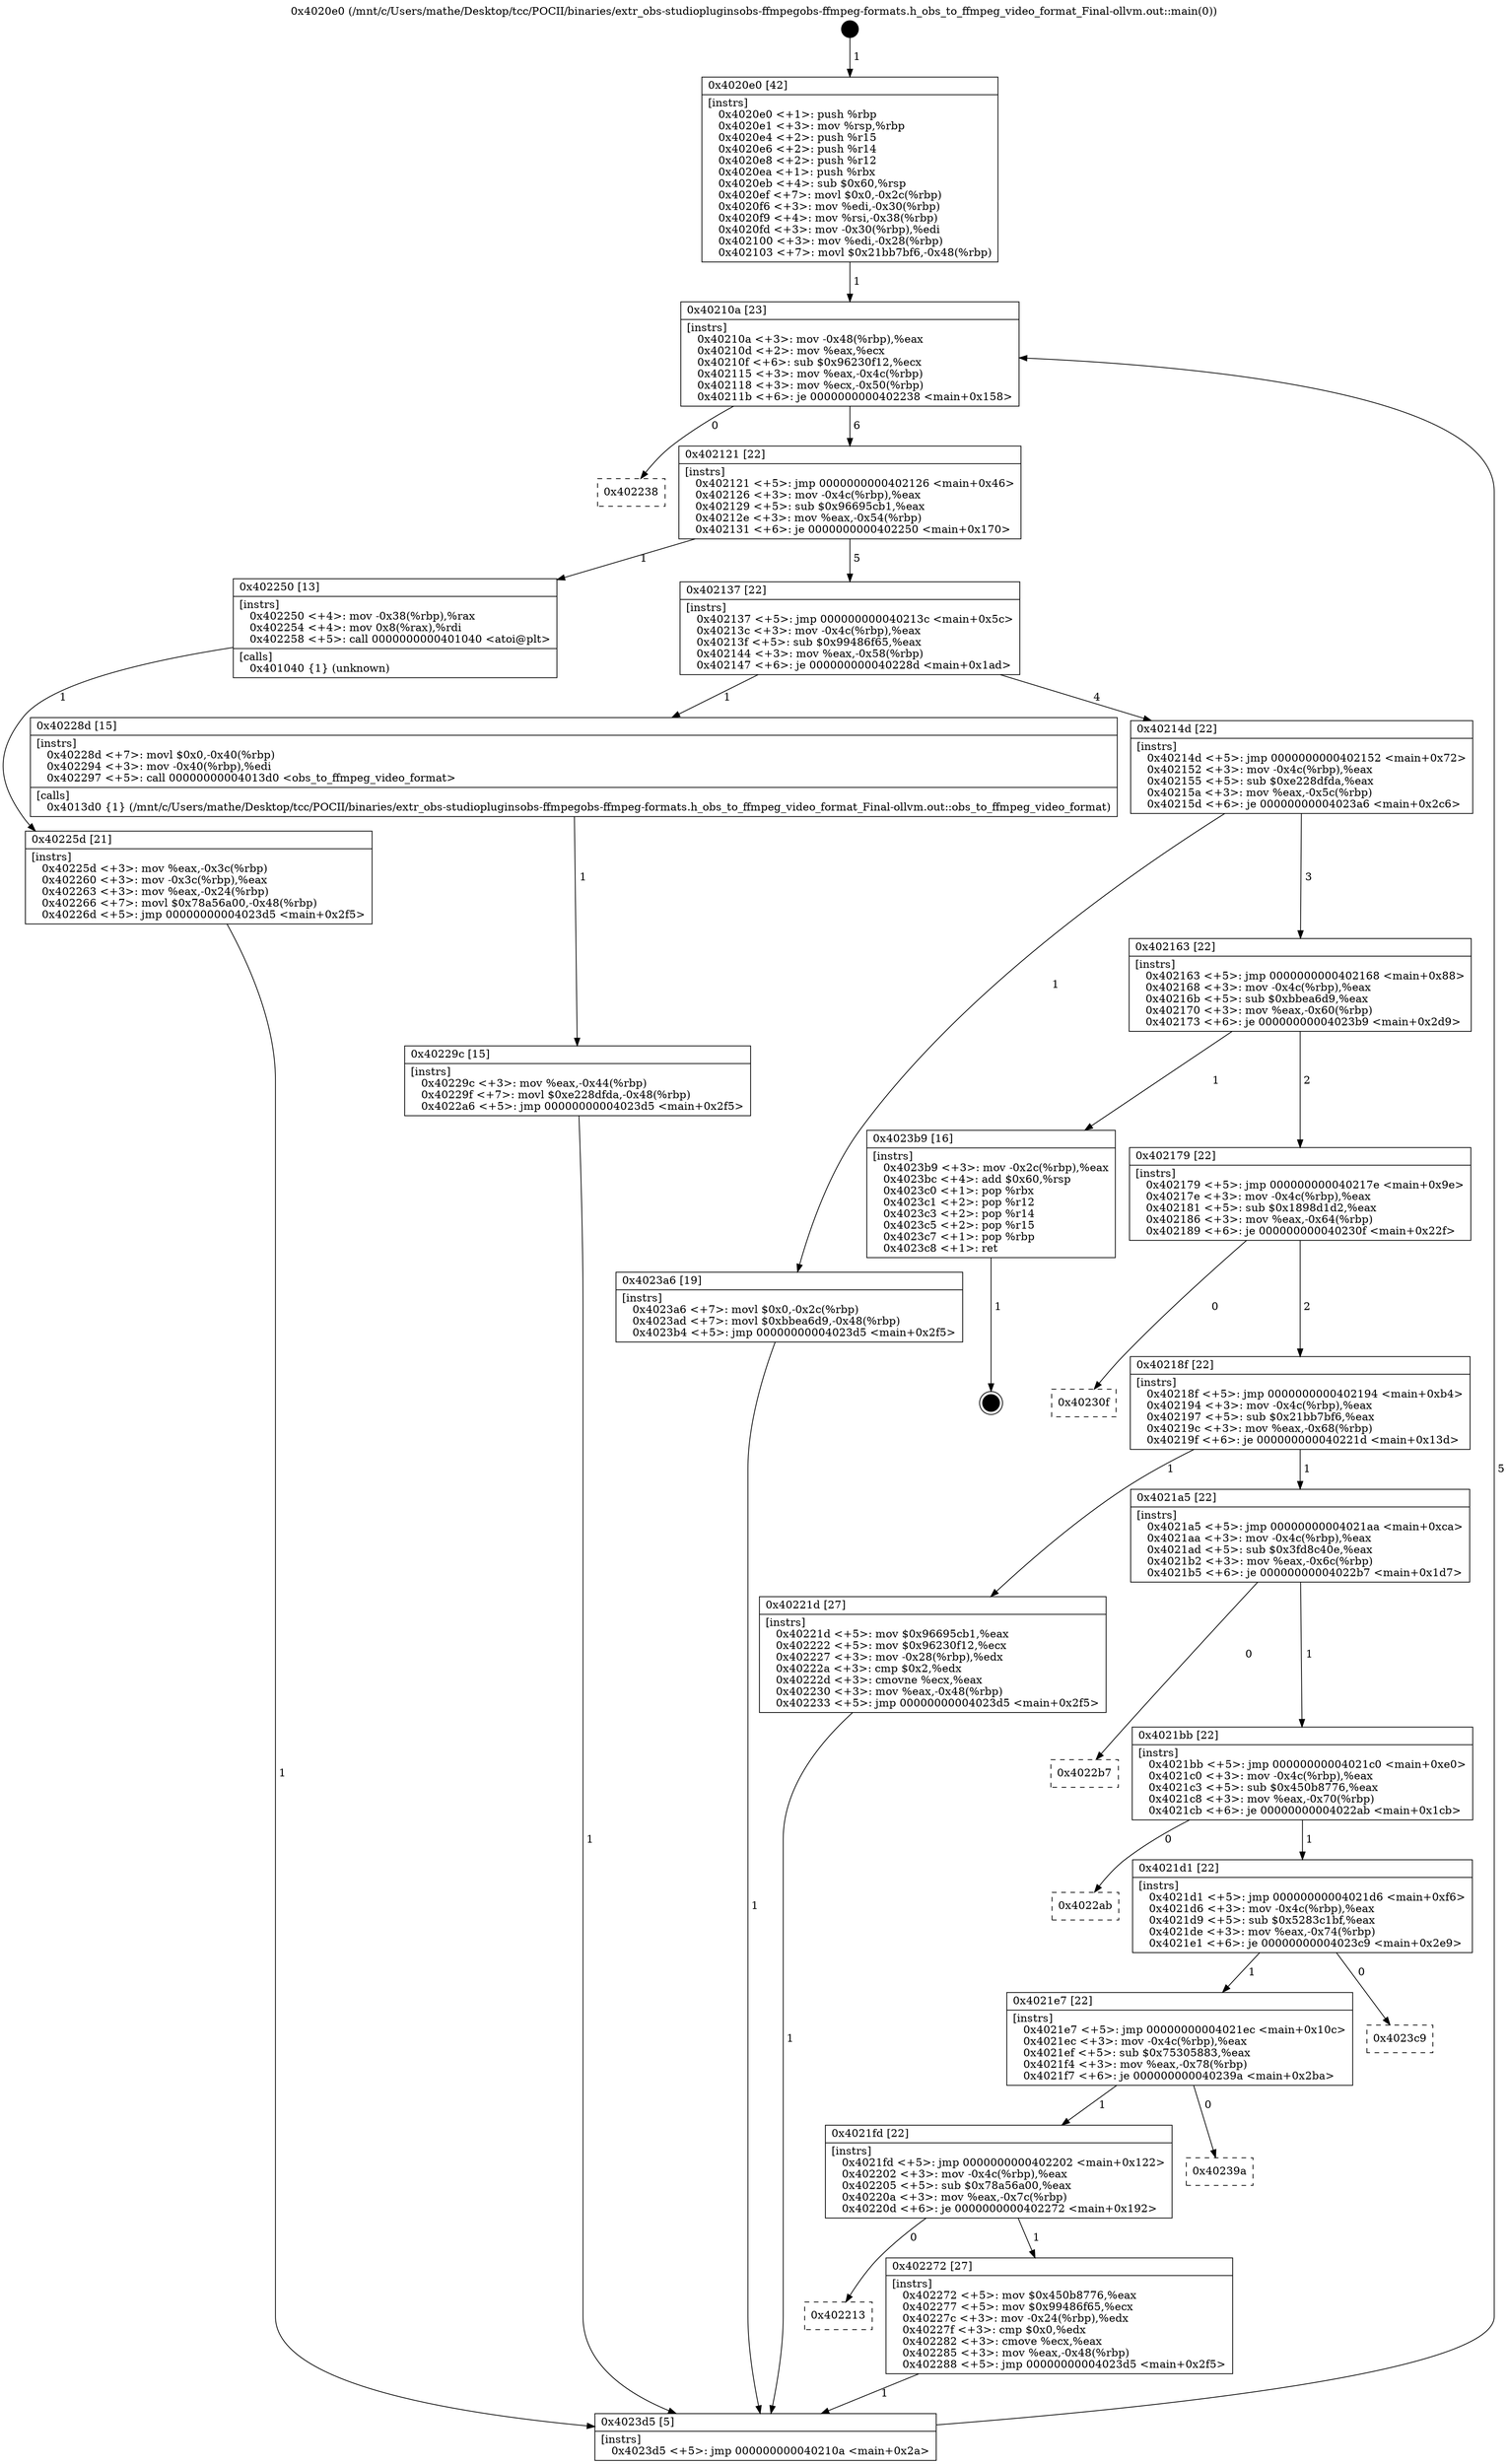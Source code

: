 digraph "0x4020e0" {
  label = "0x4020e0 (/mnt/c/Users/mathe/Desktop/tcc/POCII/binaries/extr_obs-studiopluginsobs-ffmpegobs-ffmpeg-formats.h_obs_to_ffmpeg_video_format_Final-ollvm.out::main(0))"
  labelloc = "t"
  node[shape=record]

  Entry [label="",width=0.3,height=0.3,shape=circle,fillcolor=black,style=filled]
  "0x40210a" [label="{
     0x40210a [23]\l
     | [instrs]\l
     &nbsp;&nbsp;0x40210a \<+3\>: mov -0x48(%rbp),%eax\l
     &nbsp;&nbsp;0x40210d \<+2\>: mov %eax,%ecx\l
     &nbsp;&nbsp;0x40210f \<+6\>: sub $0x96230f12,%ecx\l
     &nbsp;&nbsp;0x402115 \<+3\>: mov %eax,-0x4c(%rbp)\l
     &nbsp;&nbsp;0x402118 \<+3\>: mov %ecx,-0x50(%rbp)\l
     &nbsp;&nbsp;0x40211b \<+6\>: je 0000000000402238 \<main+0x158\>\l
  }"]
  "0x402238" [label="{
     0x402238\l
  }", style=dashed]
  "0x402121" [label="{
     0x402121 [22]\l
     | [instrs]\l
     &nbsp;&nbsp;0x402121 \<+5\>: jmp 0000000000402126 \<main+0x46\>\l
     &nbsp;&nbsp;0x402126 \<+3\>: mov -0x4c(%rbp),%eax\l
     &nbsp;&nbsp;0x402129 \<+5\>: sub $0x96695cb1,%eax\l
     &nbsp;&nbsp;0x40212e \<+3\>: mov %eax,-0x54(%rbp)\l
     &nbsp;&nbsp;0x402131 \<+6\>: je 0000000000402250 \<main+0x170\>\l
  }"]
  Exit [label="",width=0.3,height=0.3,shape=circle,fillcolor=black,style=filled,peripheries=2]
  "0x402250" [label="{
     0x402250 [13]\l
     | [instrs]\l
     &nbsp;&nbsp;0x402250 \<+4\>: mov -0x38(%rbp),%rax\l
     &nbsp;&nbsp;0x402254 \<+4\>: mov 0x8(%rax),%rdi\l
     &nbsp;&nbsp;0x402258 \<+5\>: call 0000000000401040 \<atoi@plt\>\l
     | [calls]\l
     &nbsp;&nbsp;0x401040 \{1\} (unknown)\l
  }"]
  "0x402137" [label="{
     0x402137 [22]\l
     | [instrs]\l
     &nbsp;&nbsp;0x402137 \<+5\>: jmp 000000000040213c \<main+0x5c\>\l
     &nbsp;&nbsp;0x40213c \<+3\>: mov -0x4c(%rbp),%eax\l
     &nbsp;&nbsp;0x40213f \<+5\>: sub $0x99486f65,%eax\l
     &nbsp;&nbsp;0x402144 \<+3\>: mov %eax,-0x58(%rbp)\l
     &nbsp;&nbsp;0x402147 \<+6\>: je 000000000040228d \<main+0x1ad\>\l
  }"]
  "0x40229c" [label="{
     0x40229c [15]\l
     | [instrs]\l
     &nbsp;&nbsp;0x40229c \<+3\>: mov %eax,-0x44(%rbp)\l
     &nbsp;&nbsp;0x40229f \<+7\>: movl $0xe228dfda,-0x48(%rbp)\l
     &nbsp;&nbsp;0x4022a6 \<+5\>: jmp 00000000004023d5 \<main+0x2f5\>\l
  }"]
  "0x40228d" [label="{
     0x40228d [15]\l
     | [instrs]\l
     &nbsp;&nbsp;0x40228d \<+7\>: movl $0x0,-0x40(%rbp)\l
     &nbsp;&nbsp;0x402294 \<+3\>: mov -0x40(%rbp),%edi\l
     &nbsp;&nbsp;0x402297 \<+5\>: call 00000000004013d0 \<obs_to_ffmpeg_video_format\>\l
     | [calls]\l
     &nbsp;&nbsp;0x4013d0 \{1\} (/mnt/c/Users/mathe/Desktop/tcc/POCII/binaries/extr_obs-studiopluginsobs-ffmpegobs-ffmpeg-formats.h_obs_to_ffmpeg_video_format_Final-ollvm.out::obs_to_ffmpeg_video_format)\l
  }"]
  "0x40214d" [label="{
     0x40214d [22]\l
     | [instrs]\l
     &nbsp;&nbsp;0x40214d \<+5\>: jmp 0000000000402152 \<main+0x72\>\l
     &nbsp;&nbsp;0x402152 \<+3\>: mov -0x4c(%rbp),%eax\l
     &nbsp;&nbsp;0x402155 \<+5\>: sub $0xe228dfda,%eax\l
     &nbsp;&nbsp;0x40215a \<+3\>: mov %eax,-0x5c(%rbp)\l
     &nbsp;&nbsp;0x40215d \<+6\>: je 00000000004023a6 \<main+0x2c6\>\l
  }"]
  "0x402213" [label="{
     0x402213\l
  }", style=dashed]
  "0x4023a6" [label="{
     0x4023a6 [19]\l
     | [instrs]\l
     &nbsp;&nbsp;0x4023a6 \<+7\>: movl $0x0,-0x2c(%rbp)\l
     &nbsp;&nbsp;0x4023ad \<+7\>: movl $0xbbea6d9,-0x48(%rbp)\l
     &nbsp;&nbsp;0x4023b4 \<+5\>: jmp 00000000004023d5 \<main+0x2f5\>\l
  }"]
  "0x402163" [label="{
     0x402163 [22]\l
     | [instrs]\l
     &nbsp;&nbsp;0x402163 \<+5\>: jmp 0000000000402168 \<main+0x88\>\l
     &nbsp;&nbsp;0x402168 \<+3\>: mov -0x4c(%rbp),%eax\l
     &nbsp;&nbsp;0x40216b \<+5\>: sub $0xbbea6d9,%eax\l
     &nbsp;&nbsp;0x402170 \<+3\>: mov %eax,-0x60(%rbp)\l
     &nbsp;&nbsp;0x402173 \<+6\>: je 00000000004023b9 \<main+0x2d9\>\l
  }"]
  "0x402272" [label="{
     0x402272 [27]\l
     | [instrs]\l
     &nbsp;&nbsp;0x402272 \<+5\>: mov $0x450b8776,%eax\l
     &nbsp;&nbsp;0x402277 \<+5\>: mov $0x99486f65,%ecx\l
     &nbsp;&nbsp;0x40227c \<+3\>: mov -0x24(%rbp),%edx\l
     &nbsp;&nbsp;0x40227f \<+3\>: cmp $0x0,%edx\l
     &nbsp;&nbsp;0x402282 \<+3\>: cmove %ecx,%eax\l
     &nbsp;&nbsp;0x402285 \<+3\>: mov %eax,-0x48(%rbp)\l
     &nbsp;&nbsp;0x402288 \<+5\>: jmp 00000000004023d5 \<main+0x2f5\>\l
  }"]
  "0x4023b9" [label="{
     0x4023b9 [16]\l
     | [instrs]\l
     &nbsp;&nbsp;0x4023b9 \<+3\>: mov -0x2c(%rbp),%eax\l
     &nbsp;&nbsp;0x4023bc \<+4\>: add $0x60,%rsp\l
     &nbsp;&nbsp;0x4023c0 \<+1\>: pop %rbx\l
     &nbsp;&nbsp;0x4023c1 \<+2\>: pop %r12\l
     &nbsp;&nbsp;0x4023c3 \<+2\>: pop %r14\l
     &nbsp;&nbsp;0x4023c5 \<+2\>: pop %r15\l
     &nbsp;&nbsp;0x4023c7 \<+1\>: pop %rbp\l
     &nbsp;&nbsp;0x4023c8 \<+1\>: ret\l
  }"]
  "0x402179" [label="{
     0x402179 [22]\l
     | [instrs]\l
     &nbsp;&nbsp;0x402179 \<+5\>: jmp 000000000040217e \<main+0x9e\>\l
     &nbsp;&nbsp;0x40217e \<+3\>: mov -0x4c(%rbp),%eax\l
     &nbsp;&nbsp;0x402181 \<+5\>: sub $0x1898d1d2,%eax\l
     &nbsp;&nbsp;0x402186 \<+3\>: mov %eax,-0x64(%rbp)\l
     &nbsp;&nbsp;0x402189 \<+6\>: je 000000000040230f \<main+0x22f\>\l
  }"]
  "0x4021fd" [label="{
     0x4021fd [22]\l
     | [instrs]\l
     &nbsp;&nbsp;0x4021fd \<+5\>: jmp 0000000000402202 \<main+0x122\>\l
     &nbsp;&nbsp;0x402202 \<+3\>: mov -0x4c(%rbp),%eax\l
     &nbsp;&nbsp;0x402205 \<+5\>: sub $0x78a56a00,%eax\l
     &nbsp;&nbsp;0x40220a \<+3\>: mov %eax,-0x7c(%rbp)\l
     &nbsp;&nbsp;0x40220d \<+6\>: je 0000000000402272 \<main+0x192\>\l
  }"]
  "0x40230f" [label="{
     0x40230f\l
  }", style=dashed]
  "0x40218f" [label="{
     0x40218f [22]\l
     | [instrs]\l
     &nbsp;&nbsp;0x40218f \<+5\>: jmp 0000000000402194 \<main+0xb4\>\l
     &nbsp;&nbsp;0x402194 \<+3\>: mov -0x4c(%rbp),%eax\l
     &nbsp;&nbsp;0x402197 \<+5\>: sub $0x21bb7bf6,%eax\l
     &nbsp;&nbsp;0x40219c \<+3\>: mov %eax,-0x68(%rbp)\l
     &nbsp;&nbsp;0x40219f \<+6\>: je 000000000040221d \<main+0x13d\>\l
  }"]
  "0x40239a" [label="{
     0x40239a\l
  }", style=dashed]
  "0x40221d" [label="{
     0x40221d [27]\l
     | [instrs]\l
     &nbsp;&nbsp;0x40221d \<+5\>: mov $0x96695cb1,%eax\l
     &nbsp;&nbsp;0x402222 \<+5\>: mov $0x96230f12,%ecx\l
     &nbsp;&nbsp;0x402227 \<+3\>: mov -0x28(%rbp),%edx\l
     &nbsp;&nbsp;0x40222a \<+3\>: cmp $0x2,%edx\l
     &nbsp;&nbsp;0x40222d \<+3\>: cmovne %ecx,%eax\l
     &nbsp;&nbsp;0x402230 \<+3\>: mov %eax,-0x48(%rbp)\l
     &nbsp;&nbsp;0x402233 \<+5\>: jmp 00000000004023d5 \<main+0x2f5\>\l
  }"]
  "0x4021a5" [label="{
     0x4021a5 [22]\l
     | [instrs]\l
     &nbsp;&nbsp;0x4021a5 \<+5\>: jmp 00000000004021aa \<main+0xca\>\l
     &nbsp;&nbsp;0x4021aa \<+3\>: mov -0x4c(%rbp),%eax\l
     &nbsp;&nbsp;0x4021ad \<+5\>: sub $0x3fd8c40e,%eax\l
     &nbsp;&nbsp;0x4021b2 \<+3\>: mov %eax,-0x6c(%rbp)\l
     &nbsp;&nbsp;0x4021b5 \<+6\>: je 00000000004022b7 \<main+0x1d7\>\l
  }"]
  "0x4023d5" [label="{
     0x4023d5 [5]\l
     | [instrs]\l
     &nbsp;&nbsp;0x4023d5 \<+5\>: jmp 000000000040210a \<main+0x2a\>\l
  }"]
  "0x4020e0" [label="{
     0x4020e0 [42]\l
     | [instrs]\l
     &nbsp;&nbsp;0x4020e0 \<+1\>: push %rbp\l
     &nbsp;&nbsp;0x4020e1 \<+3\>: mov %rsp,%rbp\l
     &nbsp;&nbsp;0x4020e4 \<+2\>: push %r15\l
     &nbsp;&nbsp;0x4020e6 \<+2\>: push %r14\l
     &nbsp;&nbsp;0x4020e8 \<+2\>: push %r12\l
     &nbsp;&nbsp;0x4020ea \<+1\>: push %rbx\l
     &nbsp;&nbsp;0x4020eb \<+4\>: sub $0x60,%rsp\l
     &nbsp;&nbsp;0x4020ef \<+7\>: movl $0x0,-0x2c(%rbp)\l
     &nbsp;&nbsp;0x4020f6 \<+3\>: mov %edi,-0x30(%rbp)\l
     &nbsp;&nbsp;0x4020f9 \<+4\>: mov %rsi,-0x38(%rbp)\l
     &nbsp;&nbsp;0x4020fd \<+3\>: mov -0x30(%rbp),%edi\l
     &nbsp;&nbsp;0x402100 \<+3\>: mov %edi,-0x28(%rbp)\l
     &nbsp;&nbsp;0x402103 \<+7\>: movl $0x21bb7bf6,-0x48(%rbp)\l
  }"]
  "0x40225d" [label="{
     0x40225d [21]\l
     | [instrs]\l
     &nbsp;&nbsp;0x40225d \<+3\>: mov %eax,-0x3c(%rbp)\l
     &nbsp;&nbsp;0x402260 \<+3\>: mov -0x3c(%rbp),%eax\l
     &nbsp;&nbsp;0x402263 \<+3\>: mov %eax,-0x24(%rbp)\l
     &nbsp;&nbsp;0x402266 \<+7\>: movl $0x78a56a00,-0x48(%rbp)\l
     &nbsp;&nbsp;0x40226d \<+5\>: jmp 00000000004023d5 \<main+0x2f5\>\l
  }"]
  "0x4021e7" [label="{
     0x4021e7 [22]\l
     | [instrs]\l
     &nbsp;&nbsp;0x4021e7 \<+5\>: jmp 00000000004021ec \<main+0x10c\>\l
     &nbsp;&nbsp;0x4021ec \<+3\>: mov -0x4c(%rbp),%eax\l
     &nbsp;&nbsp;0x4021ef \<+5\>: sub $0x75305883,%eax\l
     &nbsp;&nbsp;0x4021f4 \<+3\>: mov %eax,-0x78(%rbp)\l
     &nbsp;&nbsp;0x4021f7 \<+6\>: je 000000000040239a \<main+0x2ba\>\l
  }"]
  "0x4022b7" [label="{
     0x4022b7\l
  }", style=dashed]
  "0x4021bb" [label="{
     0x4021bb [22]\l
     | [instrs]\l
     &nbsp;&nbsp;0x4021bb \<+5\>: jmp 00000000004021c0 \<main+0xe0\>\l
     &nbsp;&nbsp;0x4021c0 \<+3\>: mov -0x4c(%rbp),%eax\l
     &nbsp;&nbsp;0x4021c3 \<+5\>: sub $0x450b8776,%eax\l
     &nbsp;&nbsp;0x4021c8 \<+3\>: mov %eax,-0x70(%rbp)\l
     &nbsp;&nbsp;0x4021cb \<+6\>: je 00000000004022ab \<main+0x1cb\>\l
  }"]
  "0x4023c9" [label="{
     0x4023c9\l
  }", style=dashed]
  "0x4022ab" [label="{
     0x4022ab\l
  }", style=dashed]
  "0x4021d1" [label="{
     0x4021d1 [22]\l
     | [instrs]\l
     &nbsp;&nbsp;0x4021d1 \<+5\>: jmp 00000000004021d6 \<main+0xf6\>\l
     &nbsp;&nbsp;0x4021d6 \<+3\>: mov -0x4c(%rbp),%eax\l
     &nbsp;&nbsp;0x4021d9 \<+5\>: sub $0x5283c1bf,%eax\l
     &nbsp;&nbsp;0x4021de \<+3\>: mov %eax,-0x74(%rbp)\l
     &nbsp;&nbsp;0x4021e1 \<+6\>: je 00000000004023c9 \<main+0x2e9\>\l
  }"]
  Entry -> "0x4020e0" [label=" 1"]
  "0x40210a" -> "0x402238" [label=" 0"]
  "0x40210a" -> "0x402121" [label=" 6"]
  "0x4023b9" -> Exit [label=" 1"]
  "0x402121" -> "0x402250" [label=" 1"]
  "0x402121" -> "0x402137" [label=" 5"]
  "0x4023a6" -> "0x4023d5" [label=" 1"]
  "0x402137" -> "0x40228d" [label=" 1"]
  "0x402137" -> "0x40214d" [label=" 4"]
  "0x40229c" -> "0x4023d5" [label=" 1"]
  "0x40214d" -> "0x4023a6" [label=" 1"]
  "0x40214d" -> "0x402163" [label=" 3"]
  "0x40228d" -> "0x40229c" [label=" 1"]
  "0x402163" -> "0x4023b9" [label=" 1"]
  "0x402163" -> "0x402179" [label=" 2"]
  "0x402272" -> "0x4023d5" [label=" 1"]
  "0x402179" -> "0x40230f" [label=" 0"]
  "0x402179" -> "0x40218f" [label=" 2"]
  "0x4021fd" -> "0x402272" [label=" 1"]
  "0x40218f" -> "0x40221d" [label=" 1"]
  "0x40218f" -> "0x4021a5" [label=" 1"]
  "0x40221d" -> "0x4023d5" [label=" 1"]
  "0x4020e0" -> "0x40210a" [label=" 1"]
  "0x4023d5" -> "0x40210a" [label=" 5"]
  "0x402250" -> "0x40225d" [label=" 1"]
  "0x40225d" -> "0x4023d5" [label=" 1"]
  "0x4021fd" -> "0x402213" [label=" 0"]
  "0x4021a5" -> "0x4022b7" [label=" 0"]
  "0x4021a5" -> "0x4021bb" [label=" 1"]
  "0x4021e7" -> "0x40239a" [label=" 0"]
  "0x4021bb" -> "0x4022ab" [label=" 0"]
  "0x4021bb" -> "0x4021d1" [label=" 1"]
  "0x4021e7" -> "0x4021fd" [label=" 1"]
  "0x4021d1" -> "0x4023c9" [label=" 0"]
  "0x4021d1" -> "0x4021e7" [label=" 1"]
}
